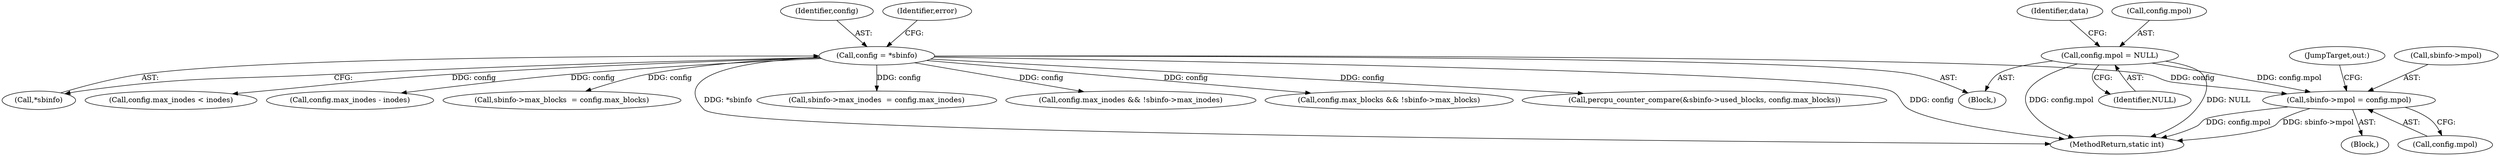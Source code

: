 digraph "0_linux_5f00110f7273f9ff04ac69a5f85bb535a4fd0987@pointer" {
"1000225" [label="(Call,sbinfo->mpol = config.mpol)"];
"1000124" [label="(Call,config.mpol = NULL)"];
"1000114" [label="(Call,config = *sbinfo)"];
"1000128" [label="(Identifier,NULL)"];
"1000220" [label="(Block,)"];
"1000153" [label="(Call,percpu_counter_compare(&sbinfo->used_blocks, config.max_blocks))"];
"1000107" [label="(Block,)"];
"1000232" [label="(JumpTarget,out:)"];
"1000116" [label="(Call,*sbinfo)"];
"1000124" [label="(Call,config.mpol = NULL)"];
"1000225" [label="(Call,sbinfo->mpol = config.mpol)"];
"1000131" [label="(Identifier,data)"];
"1000164" [label="(Call,config.max_inodes < inodes)"];
"1000115" [label="(Identifier,config)"];
"1000211" [label="(Call,config.max_inodes - inodes)"];
"1000193" [label="(Call,sbinfo->max_blocks  = config.max_blocks)"];
"1000240" [label="(MethodReturn,static int)"];
"1000121" [label="(Identifier,error)"];
"1000114" [label="(Call,config = *sbinfo)"];
"1000200" [label="(Call,sbinfo->max_inodes  = config.max_inodes)"];
"1000229" [label="(Call,config.mpol)"];
"1000125" [label="(Call,config.mpol)"];
"1000181" [label="(Call,config.max_inodes && !sbinfo->max_inodes)"];
"1000226" [label="(Call,sbinfo->mpol)"];
"1000171" [label="(Call,config.max_blocks && !sbinfo->max_blocks)"];
"1000225" -> "1000220"  [label="AST: "];
"1000225" -> "1000229"  [label="CFG: "];
"1000226" -> "1000225"  [label="AST: "];
"1000229" -> "1000225"  [label="AST: "];
"1000232" -> "1000225"  [label="CFG: "];
"1000225" -> "1000240"  [label="DDG: sbinfo->mpol"];
"1000225" -> "1000240"  [label="DDG: config.mpol"];
"1000124" -> "1000225"  [label="DDG: config.mpol"];
"1000114" -> "1000225"  [label="DDG: config"];
"1000124" -> "1000107"  [label="AST: "];
"1000124" -> "1000128"  [label="CFG: "];
"1000125" -> "1000124"  [label="AST: "];
"1000128" -> "1000124"  [label="AST: "];
"1000131" -> "1000124"  [label="CFG: "];
"1000124" -> "1000240"  [label="DDG: NULL"];
"1000124" -> "1000240"  [label="DDG: config.mpol"];
"1000114" -> "1000107"  [label="AST: "];
"1000114" -> "1000116"  [label="CFG: "];
"1000115" -> "1000114"  [label="AST: "];
"1000116" -> "1000114"  [label="AST: "];
"1000121" -> "1000114"  [label="CFG: "];
"1000114" -> "1000240"  [label="DDG: config"];
"1000114" -> "1000240"  [label="DDG: *sbinfo"];
"1000114" -> "1000153"  [label="DDG: config"];
"1000114" -> "1000164"  [label="DDG: config"];
"1000114" -> "1000171"  [label="DDG: config"];
"1000114" -> "1000181"  [label="DDG: config"];
"1000114" -> "1000193"  [label="DDG: config"];
"1000114" -> "1000200"  [label="DDG: config"];
"1000114" -> "1000211"  [label="DDG: config"];
}
